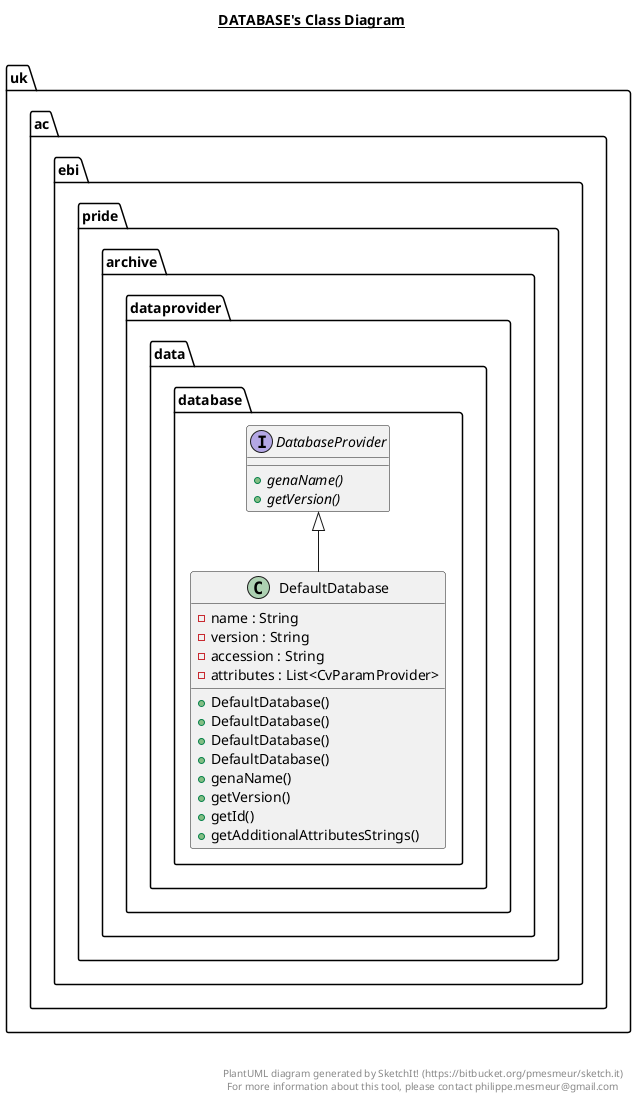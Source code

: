 @startuml

title __DATABASE's Class Diagram__\n

  package uk.ac.ebi.pride.archive.dataprovider.data.database {
    interface DatabaseProvider {
        {abstract} + genaName()
        {abstract} + getVersion()
    }
  }
  

  package uk.ac.ebi.pride.archive.dataprovider.data.database {
    class DefaultDatabase {
        - name : String
        - version : String
        - accession : String
        - attributes : List<CvParamProvider>
        + DefaultDatabase()
        + DefaultDatabase()
        + DefaultDatabase()
        + DefaultDatabase()
        + genaName()
        + getVersion()
        + getId()
        + getAdditionalAttributesStrings()
    }
  }
  

  DefaultDatabase -up-|> DatabaseProvider


right footer


PlantUML diagram generated by SketchIt! (https://bitbucket.org/pmesmeur/sketch.it)
For more information about this tool, please contact philippe.mesmeur@gmail.com
endfooter

@enduml
